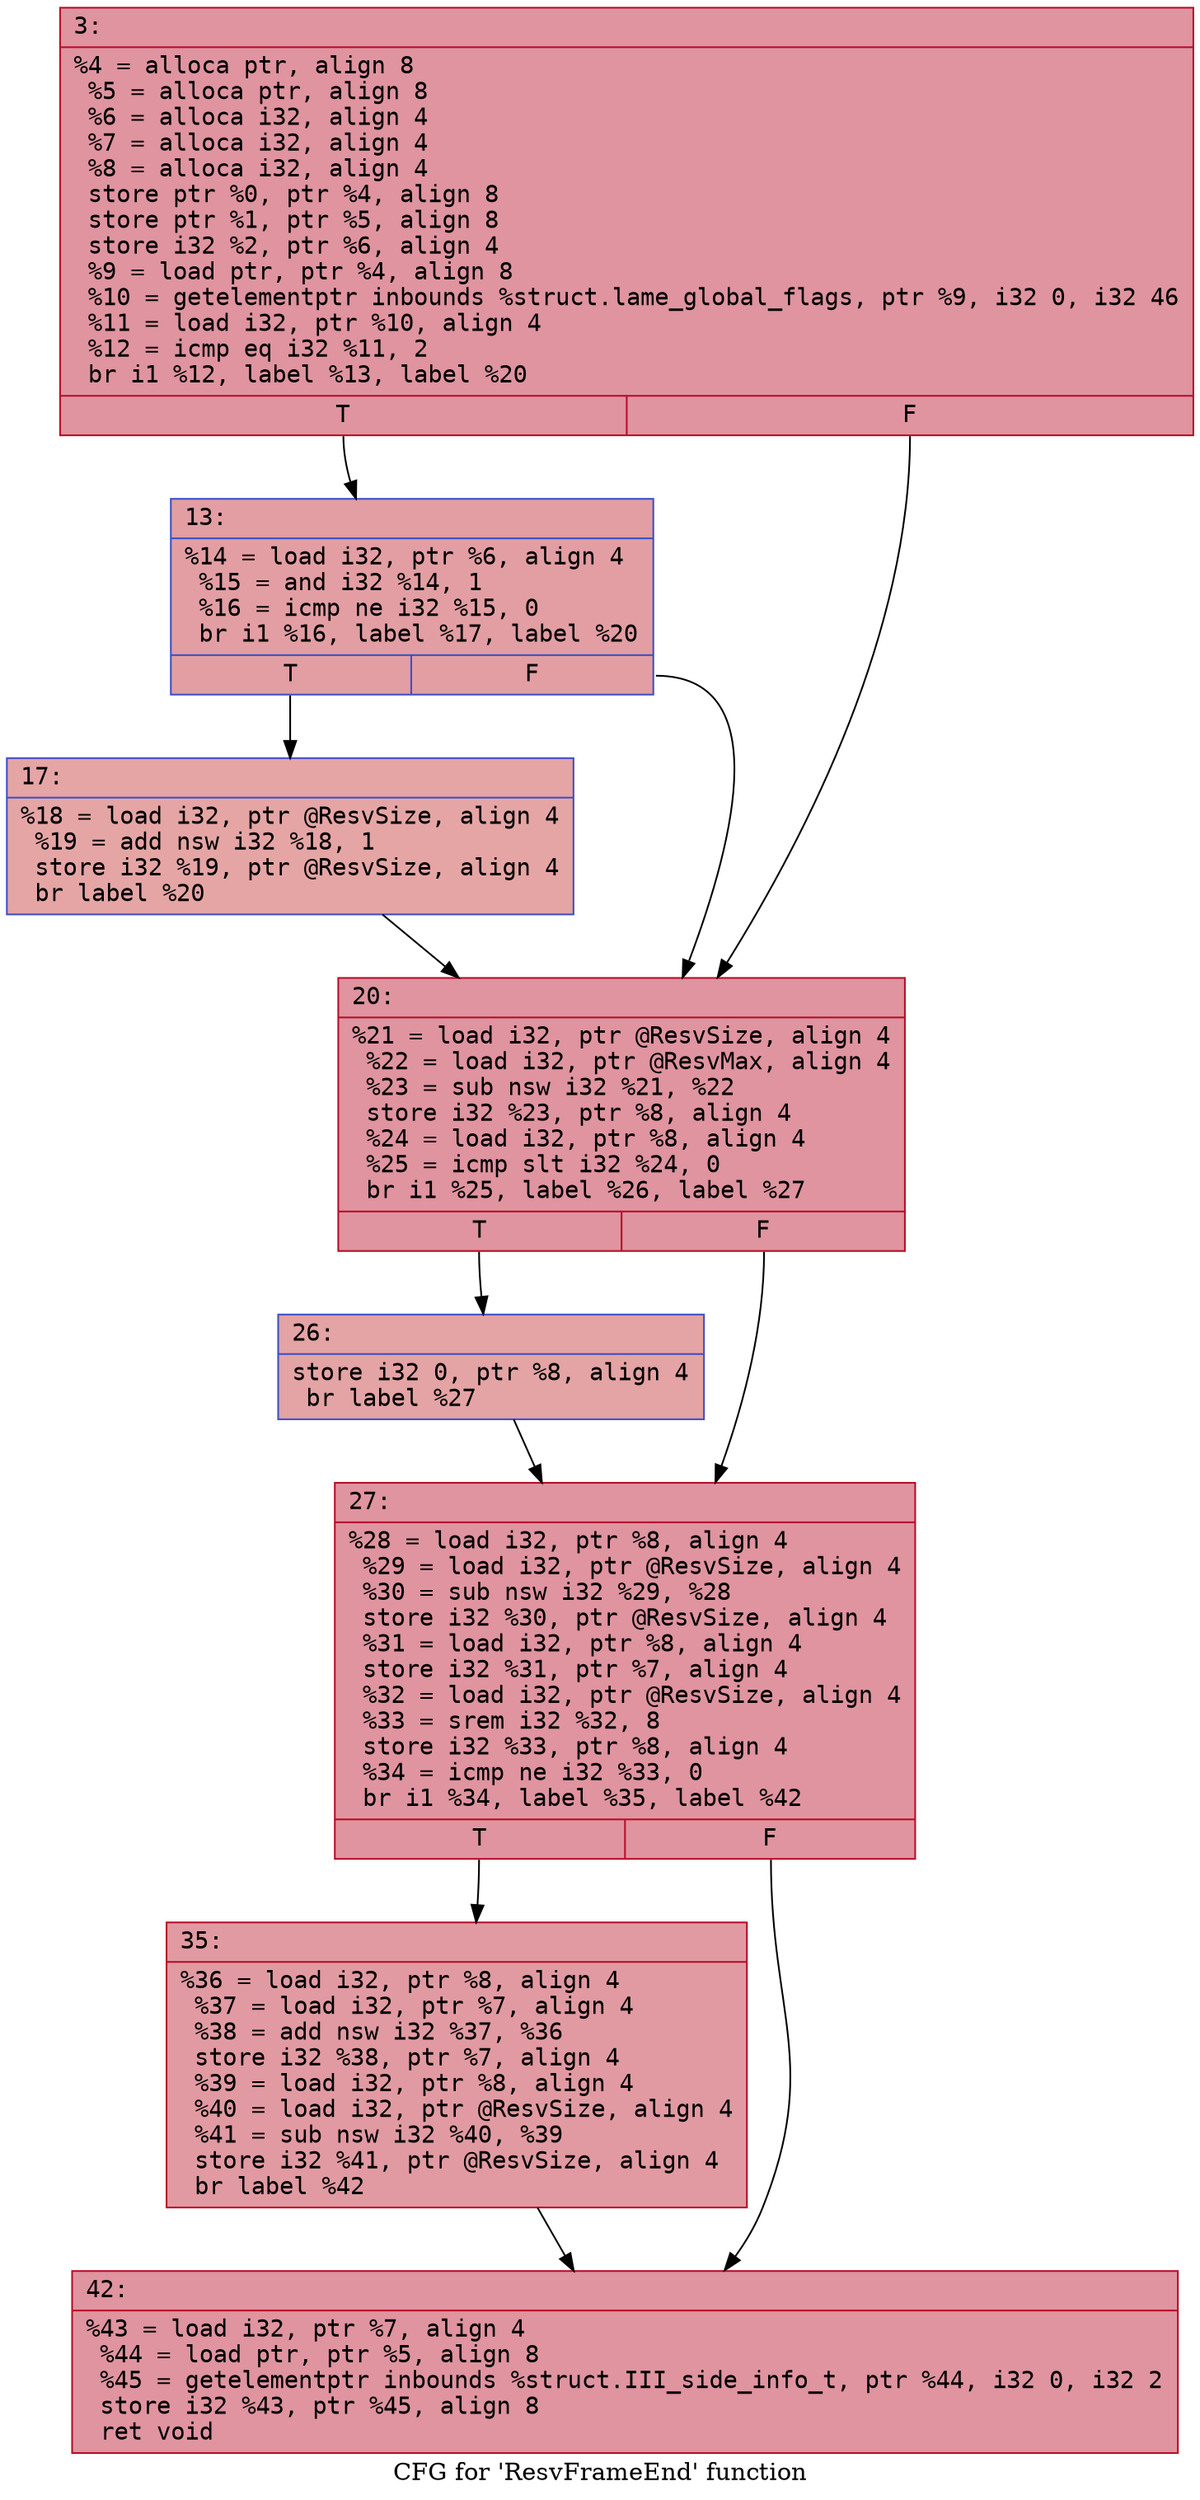 digraph "CFG for 'ResvFrameEnd' function" {
	label="CFG for 'ResvFrameEnd' function";

	Node0x600003522850 [shape=record,color="#b70d28ff", style=filled, fillcolor="#b70d2870" fontname="Courier",label="{3:\l|  %4 = alloca ptr, align 8\l  %5 = alloca ptr, align 8\l  %6 = alloca i32, align 4\l  %7 = alloca i32, align 4\l  %8 = alloca i32, align 4\l  store ptr %0, ptr %4, align 8\l  store ptr %1, ptr %5, align 8\l  store i32 %2, ptr %6, align 4\l  %9 = load ptr, ptr %4, align 8\l  %10 = getelementptr inbounds %struct.lame_global_flags, ptr %9, i32 0, i32 46\l  %11 = load i32, ptr %10, align 4\l  %12 = icmp eq i32 %11, 2\l  br i1 %12, label %13, label %20\l|{<s0>T|<s1>F}}"];
	Node0x600003522850:s0 -> Node0x6000035228a0[tooltip="3 -> 13\nProbability 50.00%" ];
	Node0x600003522850:s1 -> Node0x600003522940[tooltip="3 -> 20\nProbability 50.00%" ];
	Node0x6000035228a0 [shape=record,color="#3d50c3ff", style=filled, fillcolor="#be242e70" fontname="Courier",label="{13:\l|  %14 = load i32, ptr %6, align 4\l  %15 = and i32 %14, 1\l  %16 = icmp ne i32 %15, 0\l  br i1 %16, label %17, label %20\l|{<s0>T|<s1>F}}"];
	Node0x6000035228a0:s0 -> Node0x6000035228f0[tooltip="13 -> 17\nProbability 50.00%" ];
	Node0x6000035228a0:s1 -> Node0x600003522940[tooltip="13 -> 20\nProbability 50.00%" ];
	Node0x6000035228f0 [shape=record,color="#3d50c3ff", style=filled, fillcolor="#c5333470" fontname="Courier",label="{17:\l|  %18 = load i32, ptr @ResvSize, align 4\l  %19 = add nsw i32 %18, 1\l  store i32 %19, ptr @ResvSize, align 4\l  br label %20\l}"];
	Node0x6000035228f0 -> Node0x600003522940[tooltip="17 -> 20\nProbability 100.00%" ];
	Node0x600003522940 [shape=record,color="#b70d28ff", style=filled, fillcolor="#b70d2870" fontname="Courier",label="{20:\l|  %21 = load i32, ptr @ResvSize, align 4\l  %22 = load i32, ptr @ResvMax, align 4\l  %23 = sub nsw i32 %21, %22\l  store i32 %23, ptr %8, align 4\l  %24 = load i32, ptr %8, align 4\l  %25 = icmp slt i32 %24, 0\l  br i1 %25, label %26, label %27\l|{<s0>T|<s1>F}}"];
	Node0x600003522940:s0 -> Node0x600003522990[tooltip="20 -> 26\nProbability 37.50%" ];
	Node0x600003522940:s1 -> Node0x6000035229e0[tooltip="20 -> 27\nProbability 62.50%" ];
	Node0x600003522990 [shape=record,color="#3d50c3ff", style=filled, fillcolor="#c32e3170" fontname="Courier",label="{26:\l|  store i32 0, ptr %8, align 4\l  br label %27\l}"];
	Node0x600003522990 -> Node0x6000035229e0[tooltip="26 -> 27\nProbability 100.00%" ];
	Node0x6000035229e0 [shape=record,color="#b70d28ff", style=filled, fillcolor="#b70d2870" fontname="Courier",label="{27:\l|  %28 = load i32, ptr %8, align 4\l  %29 = load i32, ptr @ResvSize, align 4\l  %30 = sub nsw i32 %29, %28\l  store i32 %30, ptr @ResvSize, align 4\l  %31 = load i32, ptr %8, align 4\l  store i32 %31, ptr %7, align 4\l  %32 = load i32, ptr @ResvSize, align 4\l  %33 = srem i32 %32, 8\l  store i32 %33, ptr %8, align 4\l  %34 = icmp ne i32 %33, 0\l  br i1 %34, label %35, label %42\l|{<s0>T|<s1>F}}"];
	Node0x6000035229e0:s0 -> Node0x600003522a30[tooltip="27 -> 35\nProbability 62.50%" ];
	Node0x6000035229e0:s1 -> Node0x600003522a80[tooltip="27 -> 42\nProbability 37.50%" ];
	Node0x600003522a30 [shape=record,color="#b70d28ff", style=filled, fillcolor="#bb1b2c70" fontname="Courier",label="{35:\l|  %36 = load i32, ptr %8, align 4\l  %37 = load i32, ptr %7, align 4\l  %38 = add nsw i32 %37, %36\l  store i32 %38, ptr %7, align 4\l  %39 = load i32, ptr %8, align 4\l  %40 = load i32, ptr @ResvSize, align 4\l  %41 = sub nsw i32 %40, %39\l  store i32 %41, ptr @ResvSize, align 4\l  br label %42\l}"];
	Node0x600003522a30 -> Node0x600003522a80[tooltip="35 -> 42\nProbability 100.00%" ];
	Node0x600003522a80 [shape=record,color="#b70d28ff", style=filled, fillcolor="#b70d2870" fontname="Courier",label="{42:\l|  %43 = load i32, ptr %7, align 4\l  %44 = load ptr, ptr %5, align 8\l  %45 = getelementptr inbounds %struct.III_side_info_t, ptr %44, i32 0, i32 2\l  store i32 %43, ptr %45, align 8\l  ret void\l}"];
}

